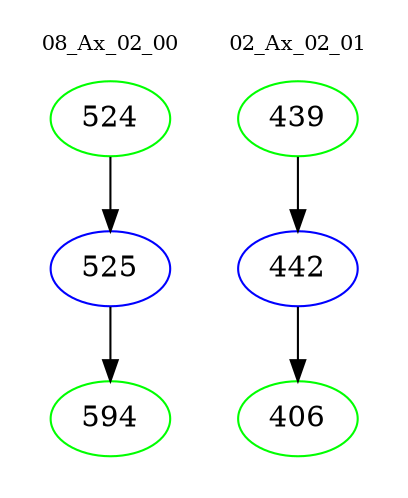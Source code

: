 digraph{
subgraph cluster_0 {
color = white
label = "08_Ax_02_00";
fontsize=10;
T0_524 [label="524", color="green"]
T0_524 -> T0_525 [color="black"]
T0_525 [label="525", color="blue"]
T0_525 -> T0_594 [color="black"]
T0_594 [label="594", color="green"]
}
subgraph cluster_1 {
color = white
label = "02_Ax_02_01";
fontsize=10;
T1_439 [label="439", color="green"]
T1_439 -> T1_442 [color="black"]
T1_442 [label="442", color="blue"]
T1_442 -> T1_406 [color="black"]
T1_406 [label="406", color="green"]
}
}
